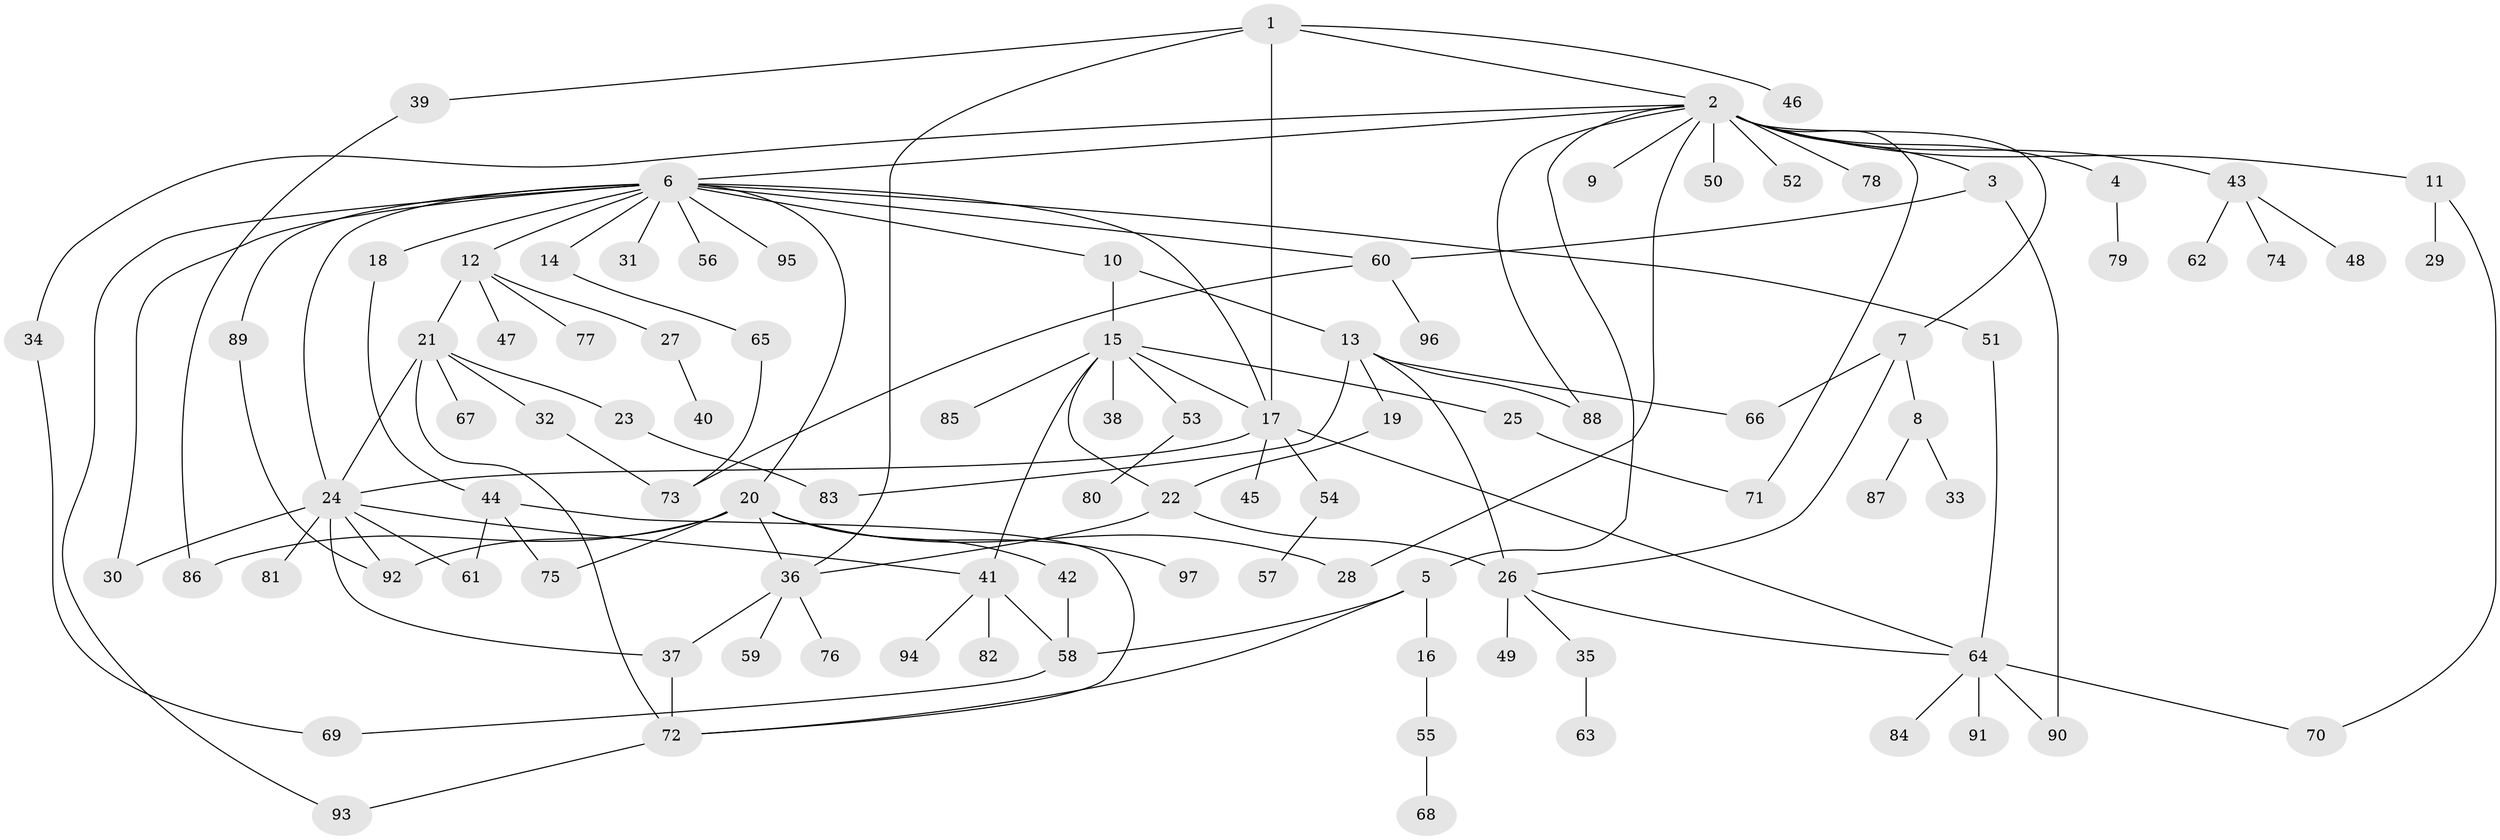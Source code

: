 // coarse degree distribution, {5: 0.017241379310344827, 18: 0.017241379310344827, 3: 0.10344827586206896, 2: 0.27586206896551724, 4: 0.10344827586206896, 13: 0.017241379310344827, 10: 0.034482758620689655, 6: 0.034482758620689655, 8: 0.017241379310344827, 1: 0.3793103448275862}
// Generated by graph-tools (version 1.1) at 2025/18/03/04/25 18:18:11]
// undirected, 97 vertices, 132 edges
graph export_dot {
graph [start="1"]
  node [color=gray90,style=filled];
  1;
  2;
  3;
  4;
  5;
  6;
  7;
  8;
  9;
  10;
  11;
  12;
  13;
  14;
  15;
  16;
  17;
  18;
  19;
  20;
  21;
  22;
  23;
  24;
  25;
  26;
  27;
  28;
  29;
  30;
  31;
  32;
  33;
  34;
  35;
  36;
  37;
  38;
  39;
  40;
  41;
  42;
  43;
  44;
  45;
  46;
  47;
  48;
  49;
  50;
  51;
  52;
  53;
  54;
  55;
  56;
  57;
  58;
  59;
  60;
  61;
  62;
  63;
  64;
  65;
  66;
  67;
  68;
  69;
  70;
  71;
  72;
  73;
  74;
  75;
  76;
  77;
  78;
  79;
  80;
  81;
  82;
  83;
  84;
  85;
  86;
  87;
  88;
  89;
  90;
  91;
  92;
  93;
  94;
  95;
  96;
  97;
  1 -- 2;
  1 -- 17;
  1 -- 36;
  1 -- 39;
  1 -- 46;
  2 -- 3;
  2 -- 4;
  2 -- 5;
  2 -- 6;
  2 -- 7;
  2 -- 9;
  2 -- 11;
  2 -- 28;
  2 -- 34;
  2 -- 43;
  2 -- 50;
  2 -- 52;
  2 -- 71;
  2 -- 78;
  2 -- 88;
  3 -- 60;
  3 -- 90;
  4 -- 79;
  5 -- 16;
  5 -- 58;
  5 -- 72;
  6 -- 10;
  6 -- 12;
  6 -- 14;
  6 -- 17;
  6 -- 18;
  6 -- 20;
  6 -- 24;
  6 -- 30;
  6 -- 31;
  6 -- 51;
  6 -- 56;
  6 -- 60;
  6 -- 89;
  6 -- 93;
  6 -- 95;
  7 -- 8;
  7 -- 26;
  7 -- 66;
  8 -- 33;
  8 -- 87;
  10 -- 13;
  10 -- 15;
  11 -- 29;
  11 -- 70;
  12 -- 21;
  12 -- 27;
  12 -- 47;
  12 -- 77;
  13 -- 19;
  13 -- 26;
  13 -- 66;
  13 -- 83;
  13 -- 88;
  14 -- 65;
  15 -- 17;
  15 -- 22;
  15 -- 25;
  15 -- 38;
  15 -- 41;
  15 -- 53;
  15 -- 85;
  16 -- 55;
  17 -- 24;
  17 -- 45;
  17 -- 54;
  17 -- 64;
  18 -- 44;
  19 -- 22;
  20 -- 28;
  20 -- 36;
  20 -- 42;
  20 -- 75;
  20 -- 86;
  20 -- 92;
  20 -- 97;
  21 -- 23;
  21 -- 24;
  21 -- 32;
  21 -- 67;
  21 -- 72;
  22 -- 26;
  22 -- 36;
  23 -- 83;
  24 -- 30;
  24 -- 37;
  24 -- 41;
  24 -- 61;
  24 -- 81;
  24 -- 92;
  25 -- 71;
  26 -- 35;
  26 -- 49;
  26 -- 64;
  27 -- 40;
  32 -- 73;
  34 -- 69;
  35 -- 63;
  36 -- 37;
  36 -- 59;
  36 -- 76;
  37 -- 72;
  39 -- 86;
  41 -- 58;
  41 -- 82;
  41 -- 94;
  42 -- 58;
  43 -- 48;
  43 -- 62;
  43 -- 74;
  44 -- 61;
  44 -- 72;
  44 -- 75;
  51 -- 64;
  53 -- 80;
  54 -- 57;
  55 -- 68;
  58 -- 69;
  60 -- 73;
  60 -- 96;
  64 -- 70;
  64 -- 84;
  64 -- 90;
  64 -- 91;
  65 -- 73;
  72 -- 93;
  89 -- 92;
}
